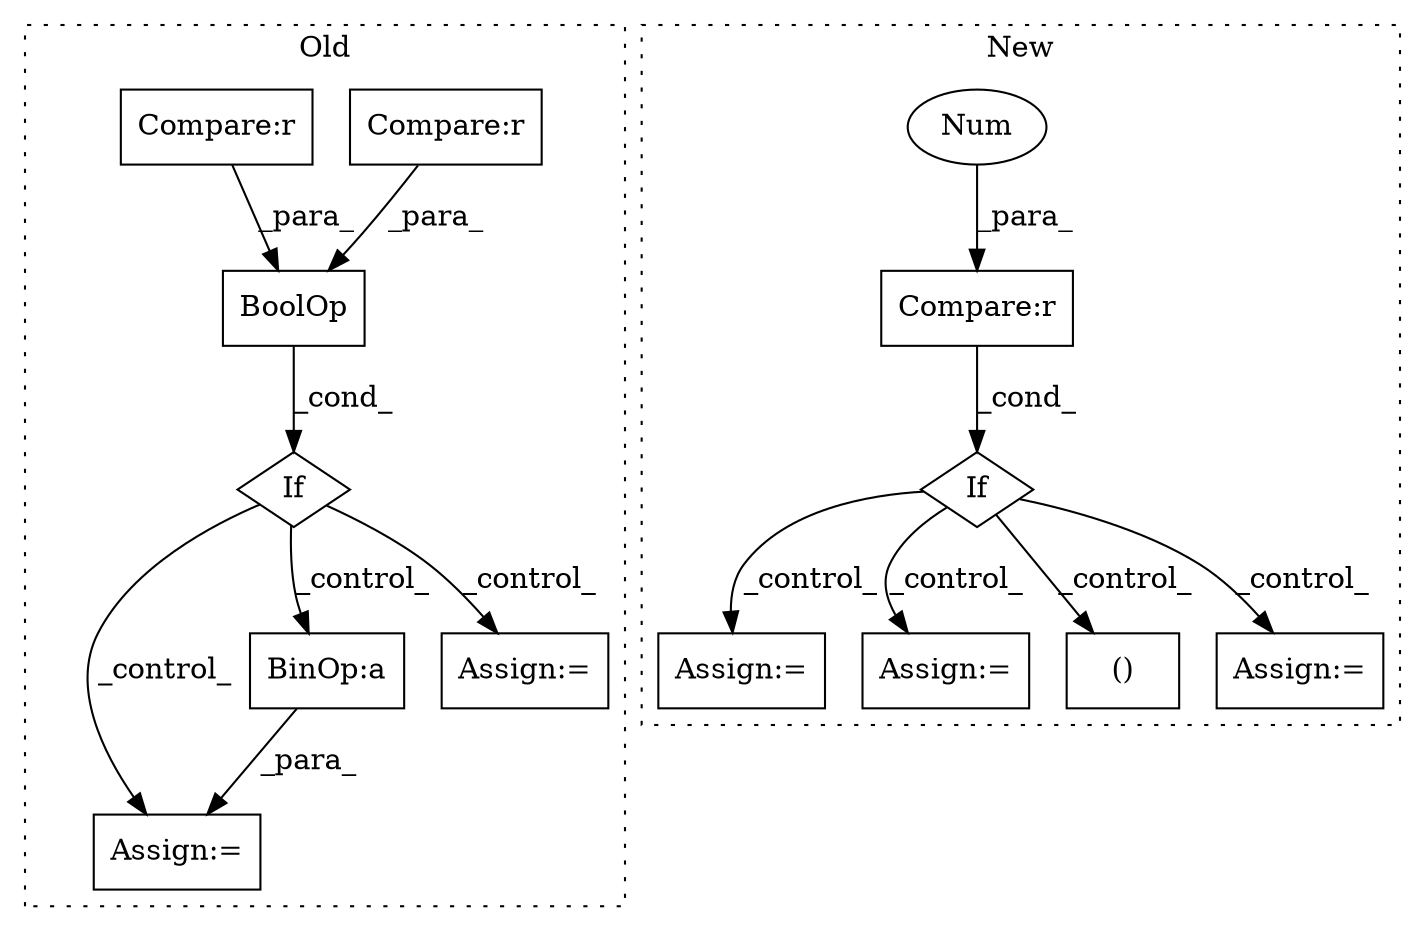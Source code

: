 digraph G {
subgraph cluster0 {
1 [label="BoolOp" a="72" s="14614" l="64" shape="box"];
4 [label="Compare:r" a="40" s="14647" l="25" shape="box"];
5 [label="If" a="96" s="14542" l="3" shape="diamond"];
7 [label="Compare:r" a="40" s="14624" l="18" shape="box"];
8 [label="Assign:=" a="68" s="14863" l="3" shape="box"];
12 [label="BinOp:a" a="82" s="14849" l="3" shape="box"];
14 [label="Assign:=" a="68" s="14900" l="3" shape="box"];
label = "Old";
style="dotted";
}
subgraph cluster1 {
2 [label="If" a="96" s="14699" l="3" shape="diamond"];
3 [label="Assign:=" a="68" s="14840" l="3" shape="box"];
6 [label="Compare:r" a="40" s="14702" l="19" shape="box"];
9 [label="Assign:=" a="68" s="14780" l="3" shape="box"];
10 [label="Num" a="76" s="14720" l="1" shape="ellipse"];
11 [label="()" a="54" s="14743" l="13" shape="box"];
13 [label="Assign:=" a="68" s="14743" l="16" shape="box"];
label = "New";
style="dotted";
}
1 -> 5 [label="_cond_"];
2 -> 3 [label="_control_"];
2 -> 9 [label="_control_"];
2 -> 11 [label="_control_"];
2 -> 13 [label="_control_"];
4 -> 1 [label="_para_"];
5 -> 14 [label="_control_"];
5 -> 8 [label="_control_"];
5 -> 12 [label="_control_"];
6 -> 2 [label="_cond_"];
7 -> 1 [label="_para_"];
10 -> 6 [label="_para_"];
12 -> 8 [label="_para_"];
}